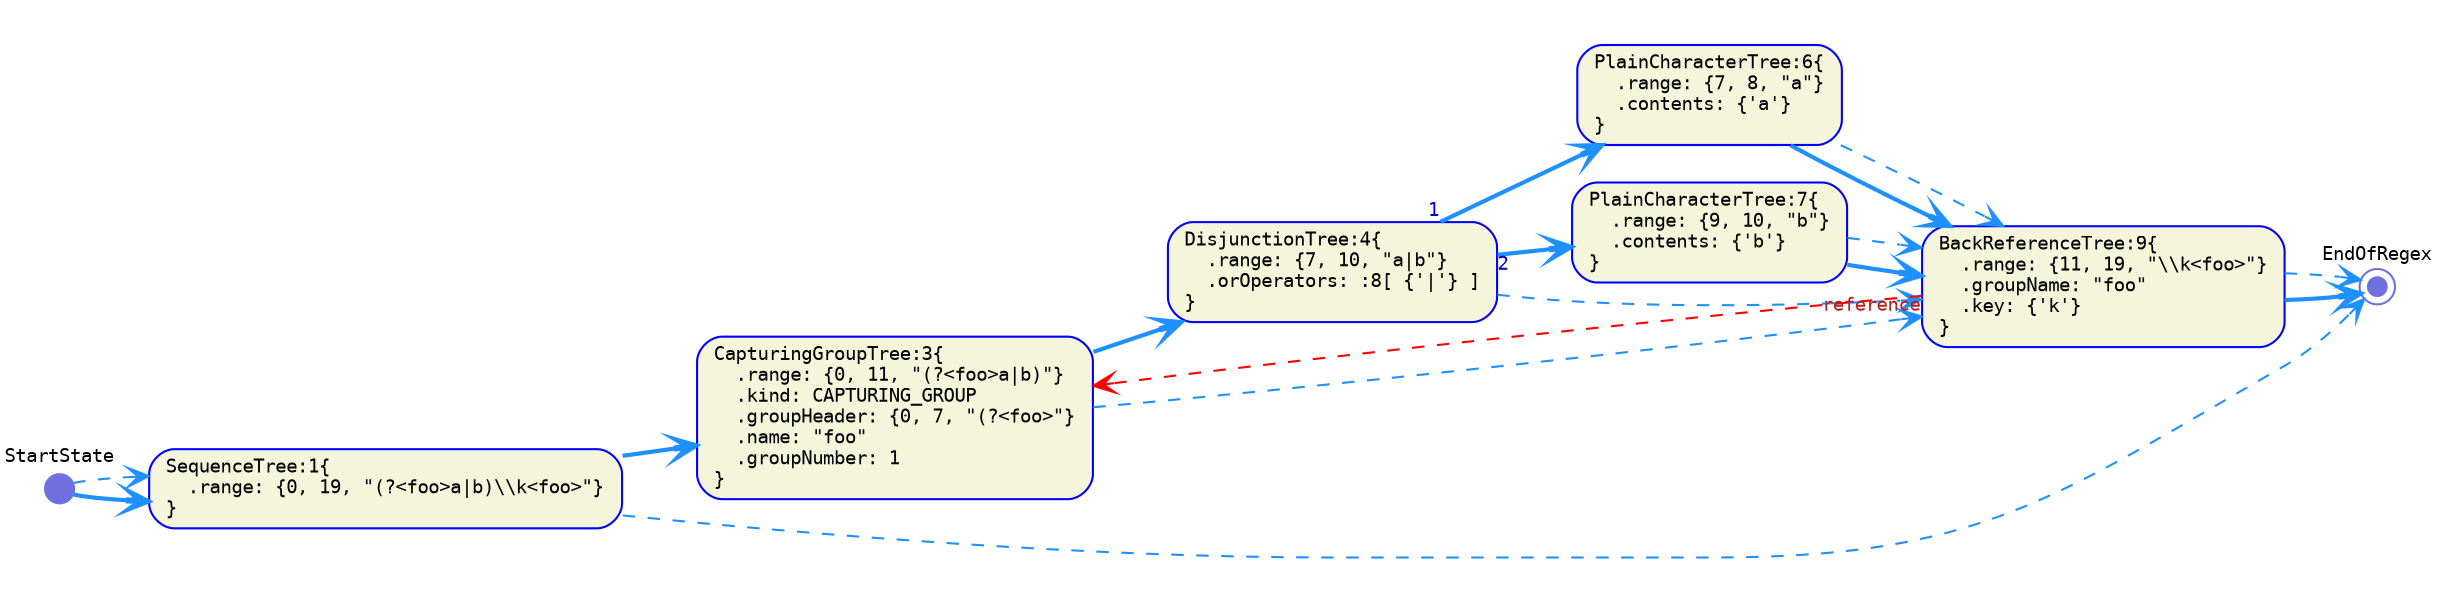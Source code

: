 digraph G {
  rankdir=LR;
  graph [fontname="Monospace", fontsize="11", pad="0.3"]

  // tree-and-state nodes
  node [fontname="Monospace", fontsize= "9", shape="box", style="rounded,filled", color="Blue", fillcolor="Beige", fixedsize="false", width="0.75"]
  1[ label="SequenceTree:1\{\l  .range: \{0, 19, \"(?<foo>a|b)\\\\k<foo>\"\}\l\}\l" ]
  3[ label="CapturingGroupTree:3\{\l  .range: \{0, 11, \"(?<foo>a|b)\"\}\l  .kind: CAPTURING_GROUP\l  .groupHeader: \{0, 7, \"(?<foo>\"\}\l  .name: \"foo\"\l  .groupNumber: 1\l\}\l" ]
  4[ label="DisjunctionTree:4\{\l  .range: \{7, 10, \"a|b\"\}\l  .orOperators: :8[ \{'|'\} ]\l\}\l" ]
  6[ label="PlainCharacterTree:6\{\l  .range: \{7, 8, \"a\"\}\l  .contents: \{'a'\}\l\}\l" ]
  7[ label="PlainCharacterTree:7\{\l  .range: \{9, 10, \"b\"\}\l  .contents: \{'b'\}\l\}\l" ]
  9[ label="BackReferenceTree:9\{\l  .range: \{11, 19, \"\\\\k<foo>\"\}\l  .groupName: \"foo\"\l  .key: \{'k'\}\l\}\l" ]

  // end nodes
  node [fontname="Monospace", fontsize= "9", shape="doublecircle", style="rounded,filled", color="#7070E0", fillcolor="#7070E0", fixedsize="true", width="0.12"]
  EndOfRegex[ label="EndOfRegex\l\l\l\l" ]

  // start nodes
  node [fontname="Monospace", fontsize= "9", shape="circle", style="rounded,filled", color="#7070E0", fillcolor="#7070E0", fixedsize="true", width="0.20"]
  StartState[ label="StartState\l\l\l\l" ]

  // back-reference edges
  edge [fontname="Monospace", fontsize="9", style="dashed", color="Red", fontcolor="Firebrick", arrowhead="vee", arrowtail="none", dir="both"]
  9 -> 3 [ label="",  taillabel="reference" ]

  // successor edges
  edge [fontname="Monospace", fontsize="9", style="bold", color="DodgerBlue", fontcolor="MediumBlue", arrowhead="vee", arrowtail="none", dir="both"]
  1 -> 3 [ label="",  taillabel="" ]
  3 -> 4 [ label="",  taillabel="" ]
  4 -> 6 [ label="",  taillabel="1" ]
  4 -> 7 [ label="",  taillabel="2" ]
  6 -> 9 [ label="",  taillabel="" ]
  7 -> 9 [ label="",  taillabel="" ]
  9 -> EndOfRegex [ label="",  taillabel="" ]
  StartState -> 1 [ label="",  taillabel="" ]

  // continuation edges
  edge [fontname="Monospace", fontsize="9", style="dashed", color="DodgerBlue", fontcolor="MediumBlue", arrowhead="vee", arrowtail="none", dir="both"]
  1 -> EndOfRegex [ label="",  taillabel="" ]
  3 -> 9 [ label="",  taillabel="" ]
  4 -> 9 [ label="",  taillabel="" ]
  6 -> 9 [ label="",  taillabel="" ]
  7 -> 9 [ label="",  taillabel="" ]
  9 -> EndOfRegex [ label="",  taillabel="" ]
  StartState -> 1 [ label="",  taillabel="" ]
}
